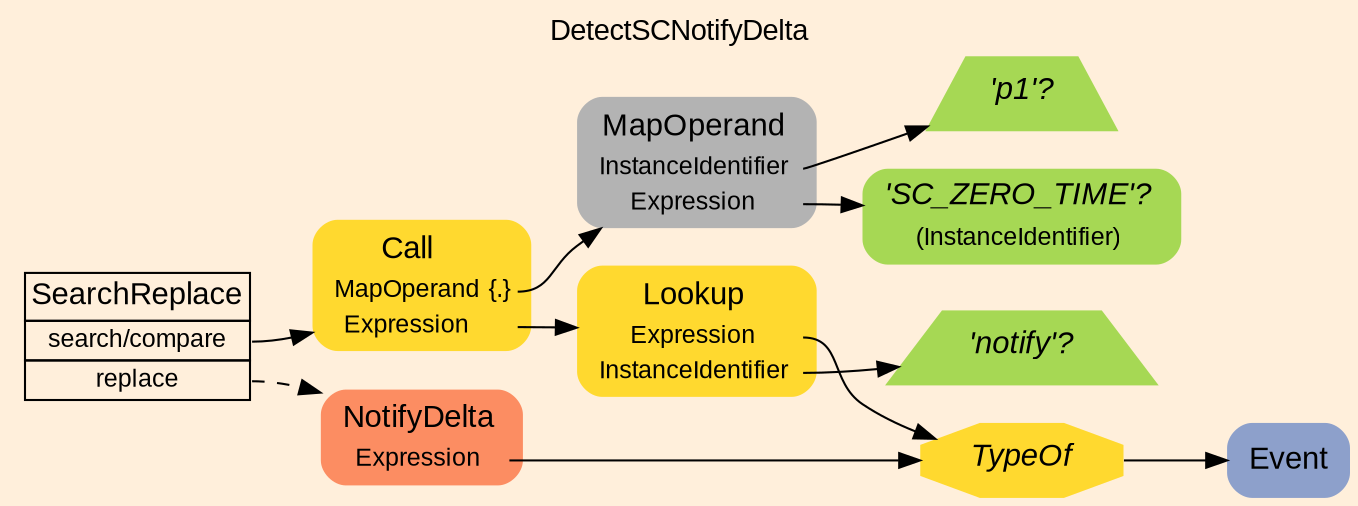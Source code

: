 digraph "DetectSCNotifyDelta" {
label = "DetectSCNotifyDelta"
labelloc = t
graph [
    rankdir = "LR"
    ranksep = 0.3
    bgcolor = antiquewhite1
    color = black
    fontcolor = black
    fontname = "Arial"
];
node [
    fontname = "Arial"
];
edge [
    fontname = "Arial"
];

// -------------------- transformation figure --------------------
// -------- block CR#B-1-4-9 ----------
"CR#B-1-4-9" [
    fillcolor = antiquewhite1
    fontsize = "12"
    fontcolor = grey40
    shape = "plaintext"
    label = <<TABLE BORDER="0" CELLBORDER="1" CELLSPACING="0">
     <TR><TD><FONT COLOR="black" POINT-SIZE="15">SearchReplace</FONT></TD></TR>
     <TR><TD PORT="port0"><FONT COLOR="black" POINT-SIZE="12">search/compare</FONT></TD></TR>
     <TR><TD PORT="port1"><FONT COLOR="black" POINT-SIZE="12">replace</FONT></TD></TR>
    </TABLE>>
    style = "filled"
    color = black
];

// -------- block #B-1-2-174 ----------
"#B-1-2-174" [
    fillcolor = "/set28/6"
    fontsize = "12"
    fontcolor = grey40
    shape = "plaintext"
    label = <<TABLE BORDER="0" CELLBORDER="0" CELLSPACING="0">
     <TR><TD><FONT COLOR="black" POINT-SIZE="15">Call</FONT></TD></TR>
     <TR><TD><FONT COLOR="black" POINT-SIZE="12">MapOperand</FONT></TD><TD PORT="port0"><FONT COLOR="black" POINT-SIZE="12">{.}</FONT></TD></TR>
     <TR><TD><FONT COLOR="black" POINT-SIZE="12">Expression</FONT></TD><TD PORT="port1"></TD></TR>
    </TABLE>>
    style = "rounded,filled"
];

// -------- block #B-1-2-178 ----------
"#B-1-2-178" [
    fillcolor = "/set28/8"
    fontsize = "12"
    fontcolor = grey40
    shape = "plaintext"
    label = <<TABLE BORDER="0" CELLBORDER="0" CELLSPACING="0">
     <TR><TD><FONT COLOR="black" POINT-SIZE="15">MapOperand</FONT></TD></TR>
     <TR><TD><FONT COLOR="black" POINT-SIZE="12">InstanceIdentifier</FONT></TD><TD PORT="port0"></TD></TR>
     <TR><TD><FONT COLOR="black" POINT-SIZE="12">Expression</FONT></TD><TD PORT="port1"></TD></TR>
    </TABLE>>
    style = "rounded,filled"
];

// -------- block #B-1-2-180 ----------
"#B-1-2-180" [
    fillcolor = "/set28/5"
    fontsize = "12"
    fontcolor = grey40
    shape = "trapezium"
    label = <<FONT COLOR="black" POINT-SIZE="15"><I>'p1'?</I></FONT>>
    style = "filled"
    penwidth = 0.0
];

// -------- block #B-1-2-179 ----------
"#B-1-2-179" [
    fillcolor = "/set28/5"
    fontsize = "12"
    fontcolor = grey40
    shape = "plaintext"
    label = <<TABLE BORDER="0" CELLBORDER="0" CELLSPACING="0">
     <TR><TD><FONT COLOR="black" POINT-SIZE="15"><I>'SC_ZERO_TIME'?</I></FONT></TD></TR>
     <TR><TD><FONT COLOR="black" POINT-SIZE="12">(InstanceIdentifier)</FONT></TD><TD PORT="port0"></TD></TR>
    </TABLE>>
    style = "rounded,filled"
];

// -------- block #B-1-2-175 ----------
"#B-1-2-175" [
    fillcolor = "/set28/6"
    fontsize = "12"
    fontcolor = grey40
    shape = "plaintext"
    label = <<TABLE BORDER="0" CELLBORDER="0" CELLSPACING="0">
     <TR><TD><FONT COLOR="black" POINT-SIZE="15">Lookup</FONT></TD></TR>
     <TR><TD><FONT COLOR="black" POINT-SIZE="12">Expression</FONT></TD><TD PORT="port0"></TD></TR>
     <TR><TD><FONT COLOR="black" POINT-SIZE="12">InstanceIdentifier</FONT></TD><TD PORT="port1"></TD></TR>
    </TABLE>>
    style = "rounded,filled"
];

// -------- block #B-1-2-182 ----------
"#B-1-2-182" [
    fillcolor = "/set28/6"
    fontsize = "12"
    fontcolor = grey40
    shape = "octagon"
    label = <<FONT COLOR="black" POINT-SIZE="15"><I>TypeOf</I></FONT>>
    style = "filled"
    penwidth = 0.0
];

// -------- block #B-1-2-176 ----------
"#B-1-2-176" [
    fillcolor = "/set28/3"
    fontsize = "12"
    fontcolor = grey40
    shape = "plaintext"
    label = <<TABLE BORDER="0" CELLBORDER="0" CELLSPACING="0">
     <TR><TD><FONT COLOR="black" POINT-SIZE="15">Event</FONT></TD></TR>
    </TABLE>>
    style = "rounded,filled"
];

// -------- block #B-1-2-181 ----------
"#B-1-2-181" [
    fillcolor = "/set28/5"
    fontsize = "12"
    fontcolor = grey40
    shape = "trapezium"
    label = <<FONT COLOR="black" POINT-SIZE="15"><I>'notify'?</I></FONT>>
    style = "filled"
    penwidth = 0.0
];

// -------- block #B-1-2-177 ----------
"#B-1-2-177" [
    fillcolor = "/set28/2"
    fontsize = "12"
    fontcolor = grey40
    shape = "plaintext"
    label = <<TABLE BORDER="0" CELLBORDER="0" CELLSPACING="0">
     <TR><TD><FONT COLOR="black" POINT-SIZE="15">NotifyDelta</FONT></TD></TR>
     <TR><TD><FONT COLOR="black" POINT-SIZE="12">Expression</FONT></TD><TD PORT="port0"></TD></TR>
    </TABLE>>
    style = "rounded,filled"
];

"CR#B-1-4-9":port0 -> "#B-1-2-174" [
    color = black
    fontcolor = black
];

"CR#B-1-4-9":port1 -> "#B-1-2-177" [
    style="dashed"
    color = black
    fontcolor = black
];

"#B-1-2-174":port0 -> "#B-1-2-178" [
    color = black
    fontcolor = black
];

"#B-1-2-174":port1 -> "#B-1-2-175" [
    color = black
    fontcolor = black
];

"#B-1-2-178":port0 -> "#B-1-2-180" [
    color = black
    fontcolor = black
];

"#B-1-2-178":port1 -> "#B-1-2-179" [
    color = black
    fontcolor = black
];

"#B-1-2-175":port0 -> "#B-1-2-182" [
    color = black
    fontcolor = black
];

"#B-1-2-175":port1 -> "#B-1-2-181" [
    color = black
    fontcolor = black
];

"#B-1-2-182" -> "#B-1-2-176" [
    color = black
    fontcolor = black
];

"#B-1-2-177":port0 -> "#B-1-2-182" [
    color = black
    fontcolor = black
];


}
